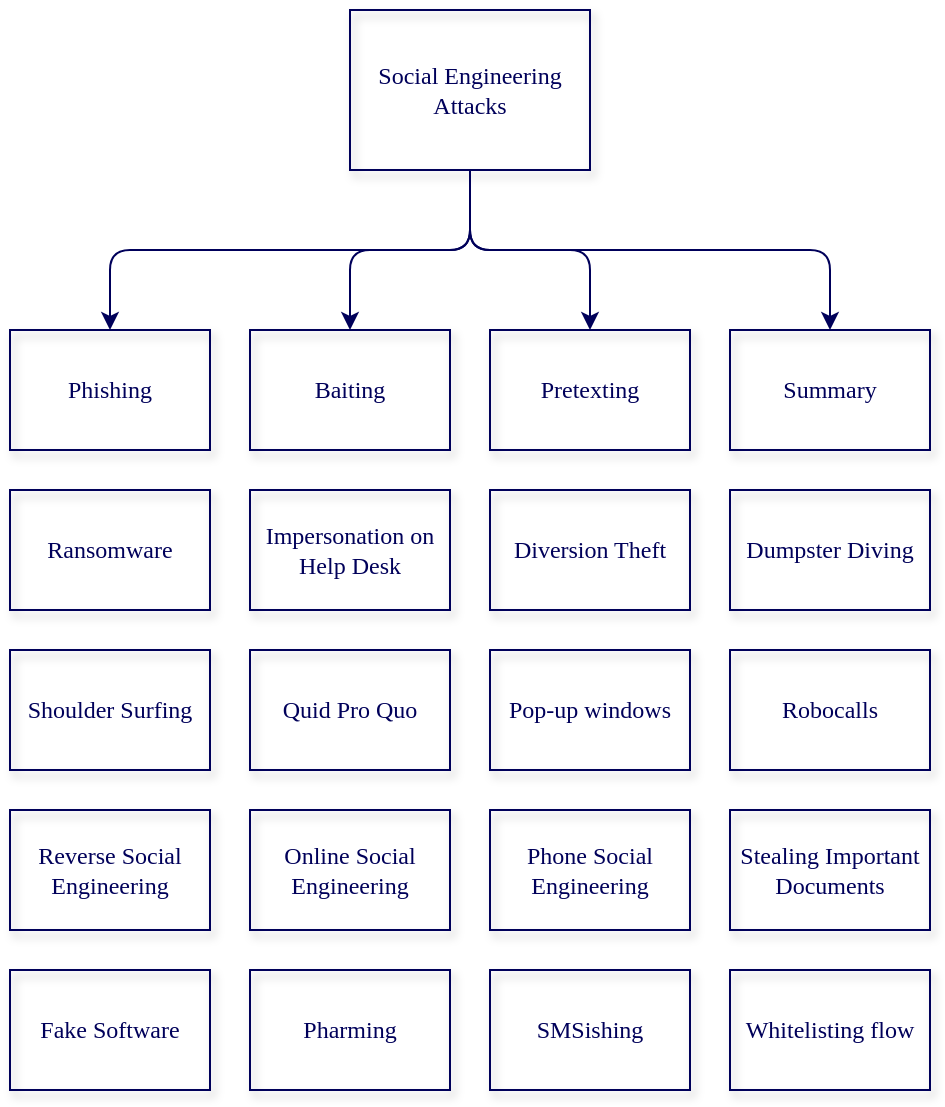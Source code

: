 <mxfile>
    <diagram id="ovfJAyiThDLHzYhWFUpP" name="Social Engineering Attacks">
        <mxGraphModel dx="661" dy="468" grid="0" gridSize="10" guides="1" tooltips="1" connect="1" arrows="1" fold="1" page="1" pageScale="1" pageWidth="1169" pageHeight="827" background="#ffffff" math="0" shadow="0">
            <root>
                <mxCell id="0"/>
                <mxCell id="1" parent="0"/>
                <mxCell id="25" style="edgeStyle=none;html=1;exitX=0.5;exitY=1;exitDx=0;exitDy=0;entryX=0.5;entryY=0;entryDx=0;entryDy=0;fontFamily=CMU;fontSource=https%3A%2F%2Ffonts.googleapis.com%2Fcss%3Ffamily%3DCMU;labelBackgroundColor=none;fontColor=#00005A;strokeColor=#00005A;" edge="1" parent="1" source="2" target="5">
                    <mxGeometry relative="1" as="geometry">
                        <Array as="points">
                            <mxPoint x="370" y="160"/>
                            <mxPoint x="310" y="160"/>
                        </Array>
                    </mxGeometry>
                </mxCell>
                <mxCell id="26" style="edgeStyle=none;html=1;exitX=0.5;exitY=1;exitDx=0;exitDy=0;entryX=0.5;entryY=0;entryDx=0;entryDy=0;fontFamily=CMU;fontSource=https%3A%2F%2Ffonts.googleapis.com%2Fcss%3Ffamily%3DCMU;labelBackgroundColor=none;fontColor=#00005A;strokeColor=#00005A;" edge="1" parent="1" source="2" target="6">
                    <mxGeometry relative="1" as="geometry">
                        <Array as="points">
                            <mxPoint x="370" y="160"/>
                            <mxPoint x="430" y="160"/>
                        </Array>
                    </mxGeometry>
                </mxCell>
                <mxCell id="27" style="edgeStyle=none;html=1;exitX=0.5;exitY=1;exitDx=0;exitDy=0;entryX=0.5;entryY=0;entryDx=0;entryDy=0;fontFamily=CMU;fontSource=https%3A%2F%2Ffonts.googleapis.com%2Fcss%3Ffamily%3DCMU;labelBackgroundColor=none;fontColor=#00005A;strokeColor=#00005A;" edge="1" parent="1" source="2" target="7">
                    <mxGeometry relative="1" as="geometry">
                        <Array as="points">
                            <mxPoint x="370" y="160"/>
                            <mxPoint x="550" y="160"/>
                        </Array>
                    </mxGeometry>
                </mxCell>
                <mxCell id="2" value="Social Engineering Attacks" style="rounded=0;whiteSpace=wrap;html=1;fontFamily=CMU;fontSource=https%3A%2F%2Ffonts.googleapis.com%2Fcss%3Ffamily%3DCMU;labelBackgroundColor=none;fontColor=#00005A;strokeColor=#00005A;fillColor=none;shadow=1;" vertex="1" parent="1">
                    <mxGeometry x="310" y="40" width="120" height="80" as="geometry"/>
                </mxCell>
                <mxCell id="3" value="Phishing" style="rounded=0;whiteSpace=wrap;html=1;fontFamily=CMU;fontSource=https%3A%2F%2Ffonts.googleapis.com%2Fcss%3Ffamily%3DCMU;labelBackgroundColor=none;fontColor=#00005A;strokeColor=#00005A;fillColor=none;shadow=1;" vertex="1" parent="1">
                    <mxGeometry x="140" y="200" width="100" height="60" as="geometry"/>
                </mxCell>
                <mxCell id="5" value="Baiting" style="rounded=0;whiteSpace=wrap;html=1;fontFamily=CMU;fontSource=https%3A%2F%2Ffonts.googleapis.com%2Fcss%3Ffamily%3DCMU;labelBackgroundColor=none;fontColor=#00005A;strokeColor=#00005A;fillColor=none;shadow=1;" vertex="1" parent="1">
                    <mxGeometry x="260" y="200" width="100" height="60" as="geometry"/>
                </mxCell>
                <mxCell id="6" value="Pretexting" style="rounded=0;whiteSpace=wrap;html=1;fontFamily=CMU;fontSource=https%3A%2F%2Ffonts.googleapis.com%2Fcss%3Ffamily%3DCMU;labelBackgroundColor=none;fontColor=#00005A;strokeColor=#00005A;fillColor=none;shadow=1;" vertex="1" parent="1">
                    <mxGeometry x="380" y="200" width="100" height="60" as="geometry"/>
                </mxCell>
                <mxCell id="7" value="Summary" style="rounded=0;whiteSpace=wrap;html=1;fontFamily=CMU;fontSource=https%3A%2F%2Ffonts.googleapis.com%2Fcss%3Ffamily%3DCMU;labelBackgroundColor=none;fontColor=#00005A;strokeColor=#00005A;fillColor=none;shadow=1;" vertex="1" parent="1">
                    <mxGeometry x="500" y="200" width="100" height="60" as="geometry"/>
                </mxCell>
                <mxCell id="8" value="Ransomware" style="rounded=0;whiteSpace=wrap;html=1;fontFamily=CMU;fontSource=https%3A%2F%2Ffonts.googleapis.com%2Fcss%3Ffamily%3DCMU;labelBackgroundColor=none;fontColor=#00005A;strokeColor=#00005A;fillColor=none;shadow=1;" vertex="1" parent="1">
                    <mxGeometry x="140" y="280" width="100" height="60" as="geometry"/>
                </mxCell>
                <mxCell id="9" value="Impersonation on Help Desk" style="rounded=0;whiteSpace=wrap;html=1;fontFamily=CMU;fontSource=https%3A%2F%2Ffonts.googleapis.com%2Fcss%3Ffamily%3DCMU;labelBackgroundColor=none;fontColor=#00005A;strokeColor=#00005A;fillColor=none;shadow=1;" vertex="1" parent="1">
                    <mxGeometry x="260" y="280" width="100" height="60" as="geometry"/>
                </mxCell>
                <mxCell id="10" value="Diversion Theft" style="rounded=0;whiteSpace=wrap;html=1;fontFamily=CMU;fontSource=https%3A%2F%2Ffonts.googleapis.com%2Fcss%3Ffamily%3DCMU;labelBackgroundColor=none;fontColor=#00005A;strokeColor=#00005A;fillColor=none;shadow=1;" vertex="1" parent="1">
                    <mxGeometry x="380" y="280" width="100" height="60" as="geometry"/>
                </mxCell>
                <mxCell id="11" value="Dumpster Diving" style="rounded=0;whiteSpace=wrap;html=1;fontFamily=CMU;fontSource=https%3A%2F%2Ffonts.googleapis.com%2Fcss%3Ffamily%3DCMU;labelBackgroundColor=none;fontColor=#00005A;strokeColor=#00005A;fillColor=none;shadow=1;" vertex="1" parent="1">
                    <mxGeometry x="500" y="280" width="100" height="60" as="geometry"/>
                </mxCell>
                <mxCell id="12" value="Shoulder Surfing" style="rounded=0;whiteSpace=wrap;html=1;fontFamily=CMU;fontSource=https%3A%2F%2Ffonts.googleapis.com%2Fcss%3Ffamily%3DCMU;labelBackgroundColor=none;fontColor=#00005A;strokeColor=#00005A;fillColor=none;shadow=1;" vertex="1" parent="1">
                    <mxGeometry x="140" y="360" width="100" height="60" as="geometry"/>
                </mxCell>
                <mxCell id="13" value="Quid Pro Quo" style="rounded=0;whiteSpace=wrap;html=1;fontFamily=CMU;fontSource=https%3A%2F%2Ffonts.googleapis.com%2Fcss%3Ffamily%3DCMU;labelBackgroundColor=none;fontColor=#00005A;strokeColor=#00005A;fillColor=none;shadow=1;" vertex="1" parent="1">
                    <mxGeometry x="260" y="360" width="100" height="60" as="geometry"/>
                </mxCell>
                <mxCell id="14" value="Pop-up windows" style="rounded=0;whiteSpace=wrap;html=1;fontFamily=CMU;fontSource=https%3A%2F%2Ffonts.googleapis.com%2Fcss%3Ffamily%3DCMU;labelBackgroundColor=none;fontColor=#00005A;strokeColor=#00005A;fillColor=none;shadow=1;" vertex="1" parent="1">
                    <mxGeometry x="380" y="360" width="100" height="60" as="geometry"/>
                </mxCell>
                <mxCell id="15" value="Robocalls" style="rounded=0;whiteSpace=wrap;html=1;fontFamily=CMU;fontSource=https%3A%2F%2Ffonts.googleapis.com%2Fcss%3Ffamily%3DCMU;labelBackgroundColor=none;fontColor=#00005A;strokeColor=#00005A;fillColor=none;shadow=1;" vertex="1" parent="1">
                    <mxGeometry x="500" y="360" width="100" height="60" as="geometry"/>
                </mxCell>
                <mxCell id="16" value="Reverse Social Engineering" style="rounded=0;whiteSpace=wrap;html=1;fontFamily=CMU;fontSource=https%3A%2F%2Ffonts.googleapis.com%2Fcss%3Ffamily%3DCMU;labelBackgroundColor=none;fontColor=#00005A;strokeColor=#00005A;fillColor=none;shadow=1;" vertex="1" parent="1">
                    <mxGeometry x="140" y="440" width="100" height="60" as="geometry"/>
                </mxCell>
                <mxCell id="17" value="Online Social Engineering" style="rounded=0;whiteSpace=wrap;html=1;fontFamily=CMU;fontSource=https%3A%2F%2Ffonts.googleapis.com%2Fcss%3Ffamily%3DCMU;labelBackgroundColor=none;fontColor=#00005A;strokeColor=#00005A;fillColor=none;shadow=1;" vertex="1" parent="1">
                    <mxGeometry x="260" y="440" width="100" height="60" as="geometry"/>
                </mxCell>
                <mxCell id="18" value="Phone Social Engineering" style="rounded=0;whiteSpace=wrap;html=1;fontFamily=CMU;fontSource=https%3A%2F%2Ffonts.googleapis.com%2Fcss%3Ffamily%3DCMU;labelBackgroundColor=none;fontColor=#00005A;strokeColor=#00005A;fillColor=none;shadow=1;" vertex="1" parent="1">
                    <mxGeometry x="380" y="440" width="100" height="60" as="geometry"/>
                </mxCell>
                <mxCell id="19" value="Stealing Important Documents" style="rounded=0;whiteSpace=wrap;html=1;fontFamily=CMU;fontSource=https%3A%2F%2Ffonts.googleapis.com%2Fcss%3Ffamily%3DCMU;labelBackgroundColor=none;fontColor=#00005A;strokeColor=#00005A;fillColor=none;shadow=1;" vertex="1" parent="1">
                    <mxGeometry x="500" y="440" width="100" height="60" as="geometry"/>
                </mxCell>
                <mxCell id="20" value="Fake Software" style="rounded=0;whiteSpace=wrap;html=1;fontFamily=CMU;fontSource=https%3A%2F%2Ffonts.googleapis.com%2Fcss%3Ffamily%3DCMU;labelBackgroundColor=none;fontColor=#00005A;strokeColor=#00005A;fillColor=none;shadow=1;" vertex="1" parent="1">
                    <mxGeometry x="140" y="520" width="100" height="60" as="geometry"/>
                </mxCell>
                <mxCell id="21" value="Pharming" style="rounded=0;whiteSpace=wrap;html=1;fontFamily=CMU;fontSource=https%3A%2F%2Ffonts.googleapis.com%2Fcss%3Ffamily%3DCMU;labelBackgroundColor=none;fontColor=#00005A;strokeColor=#00005A;fillColor=none;shadow=1;" vertex="1" parent="1">
                    <mxGeometry x="260" y="520" width="100" height="60" as="geometry"/>
                </mxCell>
                <mxCell id="22" value="SMSishing" style="rounded=0;whiteSpace=wrap;html=1;fontFamily=CMU;fontSource=https%3A%2F%2Ffonts.googleapis.com%2Fcss%3Ffamily%3DCMU;labelBackgroundColor=none;fontColor=#00005A;strokeColor=#00005A;fillColor=none;shadow=1;" vertex="1" parent="1">
                    <mxGeometry x="380" y="520" width="100" height="60" as="geometry"/>
                </mxCell>
                <mxCell id="23" value="Whitelisting flow" style="rounded=0;whiteSpace=wrap;html=1;fontFamily=CMU;fontSource=https%3A%2F%2Ffonts.googleapis.com%2Fcss%3Ffamily%3DCMU;labelBackgroundColor=none;fontColor=#00005A;strokeColor=#00005A;fillColor=none;shadow=1;" vertex="1" parent="1">
                    <mxGeometry x="500" y="520" width="100" height="60" as="geometry"/>
                </mxCell>
                <mxCell id="24" value="" style="endArrow=classic;html=1;fontFamily=CMU;fontSource=https%3A%2F%2Ffonts.googleapis.com%2Fcss%3Ffamily%3DCMU;exitX=0.5;exitY=1;exitDx=0;exitDy=0;entryX=0.5;entryY=0;entryDx=0;entryDy=0;labelBackgroundColor=none;fontColor=#00005A;strokeColor=#00005A;" edge="1" parent="1" source="2" target="3">
                    <mxGeometry width="50" height="50" relative="1" as="geometry">
                        <mxPoint x="340" y="360" as="sourcePoint"/>
                        <mxPoint x="390" y="310" as="targetPoint"/>
                        <Array as="points">
                            <mxPoint x="370" y="160"/>
                            <mxPoint x="190" y="160"/>
                        </Array>
                    </mxGeometry>
                </mxCell>
            </root>
        </mxGraphModel>
    </diagram>
    <diagram id="kzJCClmL594VV0oBMoi5" name="Fallible Human Approaches">
        <mxGraphModel dx="447" dy="227" grid="0" gridSize="10" guides="1" tooltips="1" connect="1" arrows="1" fold="1" page="1" pageScale="1" pageWidth="1169" pageHeight="827" background="#ffffff" math="0" shadow="0">
            <root>
                <mxCell id="0"/>
                <mxCell id="1" parent="0"/>
                <mxCell id="2_Zz9oc8hRW9QcAFXlW2-10" style="edgeStyle=none;html=1;exitX=0;exitY=1;exitDx=0;exitDy=0;entryX=0.5;entryY=0;entryDx=0;entryDy=0;labelBackgroundColor=none;strokeColor=#00005A;fontFamily=CMU;fontSource=https%3A%2F%2Ffonts.googleapis.com%2Fcss%3Ffamily%3DCMU;fontColor=#00005A;" edge="1" parent="1" source="2_Zz9oc8hRW9QcAFXlW2-2" target="2_Zz9oc8hRW9QcAFXlW2-3">
                    <mxGeometry relative="1" as="geometry"/>
                </mxCell>
                <mxCell id="2_Zz9oc8hRW9QcAFXlW2-11" style="edgeStyle=none;html=1;exitX=1;exitY=1;exitDx=0;exitDy=0;entryX=0.5;entryY=0;entryDx=0;entryDy=0;labelBackgroundColor=none;strokeColor=#00005A;fontFamily=CMU;fontSource=https%3A%2F%2Ffonts.googleapis.com%2Fcss%3Ffamily%3DCMU;fontColor=#00005A;" edge="1" parent="1" source="2_Zz9oc8hRW9QcAFXlW2-2" target="2_Zz9oc8hRW9QcAFXlW2-4">
                    <mxGeometry relative="1" as="geometry"/>
                </mxCell>
                <mxCell id="2_Zz9oc8hRW9QcAFXlW2-16" style="edgeStyle=none;html=1;exitX=0.5;exitY=1;exitDx=0;exitDy=0;entryX=0.5;entryY=0;entryDx=0;entryDy=0;labelBackgroundColor=none;strokeColor=#00005A;fontFamily=CMU;fontSource=https%3A%2F%2Ffonts.googleapis.com%2Fcss%3Ffamily%3DCMU;fontColor=#00005A;" edge="1" parent="1" source="2_Zz9oc8hRW9QcAFXlW2-2" target="2_Zz9oc8hRW9QcAFXlW2-5">
                    <mxGeometry relative="1" as="geometry"/>
                </mxCell>
                <mxCell id="2_Zz9oc8hRW9QcAFXlW2-2" value="I" style="ellipse;whiteSpace=wrap;html=1;aspect=fixed;shadow=1;labelBackgroundColor=none;strokeColor=#00005A;fontFamily=CMU;fontSource=https%3A%2F%2Ffonts.googleapis.com%2Fcss%3Ffamily%3DCMU;fontColor=#00005A;fillColor=#FFFFFF;" vertex="1" parent="1">
                    <mxGeometry x="240" y="40" width="40" height="40" as="geometry"/>
                </mxCell>
                <mxCell id="2_Zz9oc8hRW9QcAFXlW2-12" style="edgeStyle=none;html=1;exitX=0.5;exitY=1;exitDx=0;exitDy=0;labelBackgroundColor=none;strokeColor=#00005A;fontFamily=CMU;fontSource=https%3A%2F%2Ffonts.googleapis.com%2Fcss%3Ffamily%3DCMU;fontColor=#00005A;" edge="1" parent="1" source="2_Zz9oc8hRW9QcAFXlW2-3" target="2_Zz9oc8hRW9QcAFXlW2-8">
                    <mxGeometry relative="1" as="geometry"/>
                </mxCell>
                <mxCell id="2_Zz9oc8hRW9QcAFXlW2-3" value="" style="ellipse;whiteSpace=wrap;html=1;aspect=fixed;shadow=1;labelBackgroundColor=none;strokeColor=#00005A;fontFamily=CMU;fontSource=https%3A%2F%2Ffonts.googleapis.com%2Fcss%3Ffamily%3DCMU;fontColor=#00005A;fillColor=#00005A;" vertex="1" parent="1">
                    <mxGeometry x="120" y="120" width="40" height="40" as="geometry"/>
                </mxCell>
                <mxCell id="2_Zz9oc8hRW9QcAFXlW2-13" style="edgeStyle=none;html=1;exitX=0;exitY=1;exitDx=0;exitDy=0;entryX=0.5;entryY=0;entryDx=0;entryDy=0;labelBackgroundColor=none;strokeColor=#00005A;fontFamily=CMU;fontSource=https%3A%2F%2Ffonts.googleapis.com%2Fcss%3Ffamily%3DCMU;fontColor=#00005A;" edge="1" parent="1" source="2_Zz9oc8hRW9QcAFXlW2-4" target="2_Zz9oc8hRW9QcAFXlW2-6">
                    <mxGeometry relative="1" as="geometry"/>
                </mxCell>
                <mxCell id="2_Zz9oc8hRW9QcAFXlW2-14" style="edgeStyle=none;html=1;exitX=1;exitY=1;exitDx=0;exitDy=0;entryX=0.5;entryY=0;entryDx=0;entryDy=0;labelBackgroundColor=none;strokeColor=#00005A;fontFamily=CMU;fontSource=https%3A%2F%2Ffonts.googleapis.com%2Fcss%3Ffamily%3DCMU;fontColor=#00005A;" edge="1" parent="1" source="2_Zz9oc8hRW9QcAFXlW2-4" target="2_Zz9oc8hRW9QcAFXlW2-7">
                    <mxGeometry relative="1" as="geometry"/>
                </mxCell>
                <mxCell id="2_Zz9oc8hRW9QcAFXlW2-4" value="" style="ellipse;whiteSpace=wrap;html=1;aspect=fixed;shadow=1;labelBackgroundColor=none;strokeColor=#00005A;fontFamily=CMU;fontSource=https%3A%2F%2Ffonts.googleapis.com%2Fcss%3Ffamily%3DCMU;fontColor=#00005A;fillColor=#00005A;" vertex="1" parent="1">
                    <mxGeometry x="360" y="120" width="40" height="40" as="geometry"/>
                </mxCell>
                <mxCell id="2_Zz9oc8hRW9QcAFXlW2-5" value="" style="ellipse;whiteSpace=wrap;html=1;aspect=fixed;shadow=1;labelBackgroundColor=none;strokeColor=#00005A;fontFamily=CMU;fontSource=https%3A%2F%2Ffonts.googleapis.com%2Fcss%3Ffamily%3DCMU;fontColor=#00005A;fillColor=#00005A;" vertex="1" parent="1">
                    <mxGeometry x="240" y="320" width="40" height="40" as="geometry"/>
                </mxCell>
                <mxCell id="2_Zz9oc8hRW9QcAFXlW2-6" value="" style="ellipse;whiteSpace=wrap;html=1;aspect=fixed;shadow=1;labelBackgroundColor=none;strokeColor=#00005A;fontFamily=CMU;fontSource=https%3A%2F%2Ffonts.googleapis.com%2Fcss%3Ffamily%3DCMU;fontColor=#00005A;fillColor=#00005A;" vertex="1" parent="1">
                    <mxGeometry x="320" y="200" width="40" height="40" as="geometry"/>
                </mxCell>
                <mxCell id="2_Zz9oc8hRW9QcAFXlW2-15" style="edgeStyle=none;html=1;exitX=0.5;exitY=1;exitDx=0;exitDy=0;labelBackgroundColor=none;strokeColor=#00005A;fontFamily=CMU;fontSource=https%3A%2F%2Ffonts.googleapis.com%2Fcss%3Ffamily%3DCMU;fontColor=#00005A;" edge="1" parent="1" source="2_Zz9oc8hRW9QcAFXlW2-7" target="2_Zz9oc8hRW9QcAFXlW2-9">
                    <mxGeometry relative="1" as="geometry"/>
                </mxCell>
                <mxCell id="2_Zz9oc8hRW9QcAFXlW2-7" value="" style="ellipse;whiteSpace=wrap;html=1;aspect=fixed;shadow=1;labelBackgroundColor=none;strokeColor=#00005A;fontFamily=CMU;fontSource=https%3A%2F%2Ffonts.googleapis.com%2Fcss%3Ffamily%3DCMU;fontColor=#00005A;fillColor=#00005A;" vertex="1" parent="1">
                    <mxGeometry x="400" y="200" width="40" height="40" as="geometry"/>
                </mxCell>
                <mxCell id="2_Zz9oc8hRW9QcAFXlW2-8" value="" style="ellipse;whiteSpace=wrap;html=1;aspect=fixed;shadow=1;labelBackgroundColor=none;strokeColor=#00005A;fontFamily=CMU;fontSource=https%3A%2F%2Ffonts.googleapis.com%2Fcss%3Ffamily%3DCMU;fontColor=#00005A;fillColor=#00005A;" vertex="1" parent="1">
                    <mxGeometry x="120" y="240" width="40" height="40" as="geometry"/>
                </mxCell>
                <mxCell id="2_Zz9oc8hRW9QcAFXlW2-9" value="" style="ellipse;whiteSpace=wrap;html=1;aspect=fixed;shadow=1;labelBackgroundColor=none;strokeColor=#00005A;fontFamily=CMU;fontSource=https%3A%2F%2Ffonts.googleapis.com%2Fcss%3Ffamily%3DCMU;fontColor=#00005A;fillColor=#00005A;" vertex="1" parent="1">
                    <mxGeometry x="400" y="280" width="40" height="40" as="geometry"/>
                </mxCell>
                <mxCell id="2_Zz9oc8hRW9QcAFXlW2-24" style="edgeStyle=none;html=1;exitX=1;exitY=1;exitDx=0;exitDy=0;entryX=0;entryY=0;entryDx=0;entryDy=0;labelBackgroundColor=none;strokeColor=#00005A;fontFamily=CMU;fontSource=https%3A%2F%2Ffonts.googleapis.com%2Fcss%3Ffamily%3DCMU;fontColor=#00005A;" edge="1" parent="1" source="2_Zz9oc8hRW9QcAFXlW2-17" target="2_Zz9oc8hRW9QcAFXlW2-19">
                    <mxGeometry relative="1" as="geometry"/>
                </mxCell>
                <mxCell id="2_Zz9oc8hRW9QcAFXlW2-17" value="" style="ellipse;whiteSpace=wrap;html=1;aspect=fixed;shadow=1;labelBackgroundColor=none;strokeColor=#006666;fontFamily=CMU;fontSource=https%3A%2F%2Ffonts.googleapis.com%2Fcss%3Ffamily%3DCMU;fontColor=#00005A;fillColor=#006666;" vertex="1" parent="1">
                    <mxGeometry x="600" y="80" width="40" height="40" as="geometry"/>
                </mxCell>
                <mxCell id="2_Zz9oc8hRW9QcAFXlW2-25" style="edgeStyle=none;html=1;exitX=0;exitY=1;exitDx=0;exitDy=0;entryX=1;entryY=0;entryDx=0;entryDy=0;labelBackgroundColor=none;strokeColor=#00005A;fontFamily=CMU;fontSource=https%3A%2F%2Ffonts.googleapis.com%2Fcss%3Ffamily%3DCMU;fontColor=#00005A;" edge="1" parent="1" source="2_Zz9oc8hRW9QcAFXlW2-18" target="2_Zz9oc8hRW9QcAFXlW2-19">
                    <mxGeometry relative="1" as="geometry"/>
                </mxCell>
                <mxCell id="2_Zz9oc8hRW9QcAFXlW2-18" value="" style="ellipse;whiteSpace=wrap;html=1;aspect=fixed;shadow=1;labelBackgroundColor=none;strokeColor=#006666;fontFamily=CMU;fontSource=https%3A%2F%2Ffonts.googleapis.com%2Fcss%3Ffamily%3DCMU;fontColor=#00005A;fillColor=#006666;" vertex="1" parent="1">
                    <mxGeometry x="720" y="80" width="40" height="40" as="geometry"/>
                </mxCell>
                <mxCell id="2_Zz9oc8hRW9QcAFXlW2-22" style="edgeStyle=none;html=1;exitX=1;exitY=1;exitDx=0;exitDy=0;entryX=0;entryY=0;entryDx=0;entryDy=0;labelBackgroundColor=none;strokeColor=#00005A;fontFamily=CMU;fontSource=https%3A%2F%2Ffonts.googleapis.com%2Fcss%3Ffamily%3DCMU;fontColor=#00005A;" edge="1" parent="1" source="2_Zz9oc8hRW9QcAFXlW2-19" target="2_Zz9oc8hRW9QcAFXlW2-21">
                    <mxGeometry relative="1" as="geometry"/>
                </mxCell>
                <mxCell id="2_Zz9oc8hRW9QcAFXlW2-19" value="" style="ellipse;whiteSpace=wrap;html=1;aspect=fixed;shadow=1;labelBackgroundColor=none;strokeColor=#006666;fontFamily=CMU;fontSource=https%3A%2F%2Ffonts.googleapis.com%2Fcss%3Ffamily%3DCMU;fontColor=#00005A;fillColor=#006666;" vertex="1" parent="1">
                    <mxGeometry x="660" y="160" width="40" height="40" as="geometry"/>
                </mxCell>
                <mxCell id="2_Zz9oc8hRW9QcAFXlW2-23" style="edgeStyle=none;html=1;exitX=0;exitY=1;exitDx=0;exitDy=0;entryX=1;entryY=0;entryDx=0;entryDy=0;labelBackgroundColor=none;strokeColor=#00005A;fontFamily=CMU;fontSource=https%3A%2F%2Ffonts.googleapis.com%2Fcss%3Ffamily%3DCMU;fontColor=#00005A;" edge="1" parent="1" source="2_Zz9oc8hRW9QcAFXlW2-20" target="2_Zz9oc8hRW9QcAFXlW2-21">
                    <mxGeometry relative="1" as="geometry"/>
                </mxCell>
                <mxCell id="2_Zz9oc8hRW9QcAFXlW2-20" value="" style="ellipse;whiteSpace=wrap;html=1;aspect=fixed;shadow=1;labelBackgroundColor=none;strokeColor=#006666;fontFamily=CMU;fontSource=https%3A%2F%2Ffonts.googleapis.com%2Fcss%3Ffamily%3DCMU;fontColor=#00005A;fillColor=#006666;" vertex="1" parent="1">
                    <mxGeometry x="880" y="120" width="40" height="40" as="geometry"/>
                </mxCell>
                <mxCell id="2_Zz9oc8hRW9QcAFXlW2-21" value="U" style="ellipse;whiteSpace=wrap;html=1;aspect=fixed;shadow=1;labelBackgroundColor=none;strokeColor=#00005A;fontFamily=CMU;fontSource=https%3A%2F%2Ffonts.googleapis.com%2Fcss%3Ffamily%3DCMU;fontColor=#00005A;fillColor=#FFFFFF;" vertex="1" parent="1">
                    <mxGeometry x="780" y="280" width="40" height="40" as="geometry"/>
                </mxCell>
            </root>
        </mxGraphModel>
    </diagram>
</mxfile>